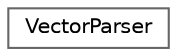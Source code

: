 digraph "Graphical Class Hierarchy"
{
 // LATEX_PDF_SIZE
  bgcolor="transparent";
  edge [fontname=Helvetica,fontsize=10,labelfontname=Helvetica,labelfontsize=10];
  node [fontname=Helvetica,fontsize=10,shape=box,height=0.2,width=0.4];
  rankdir="LR";
  Node0 [id="Node000000",label="VectorParser",height=0.2,width=0.4,color="grey40", fillcolor="white", style="filled",URL="$d1/d89/classVectorParser.html",tooltip=" "];
}
